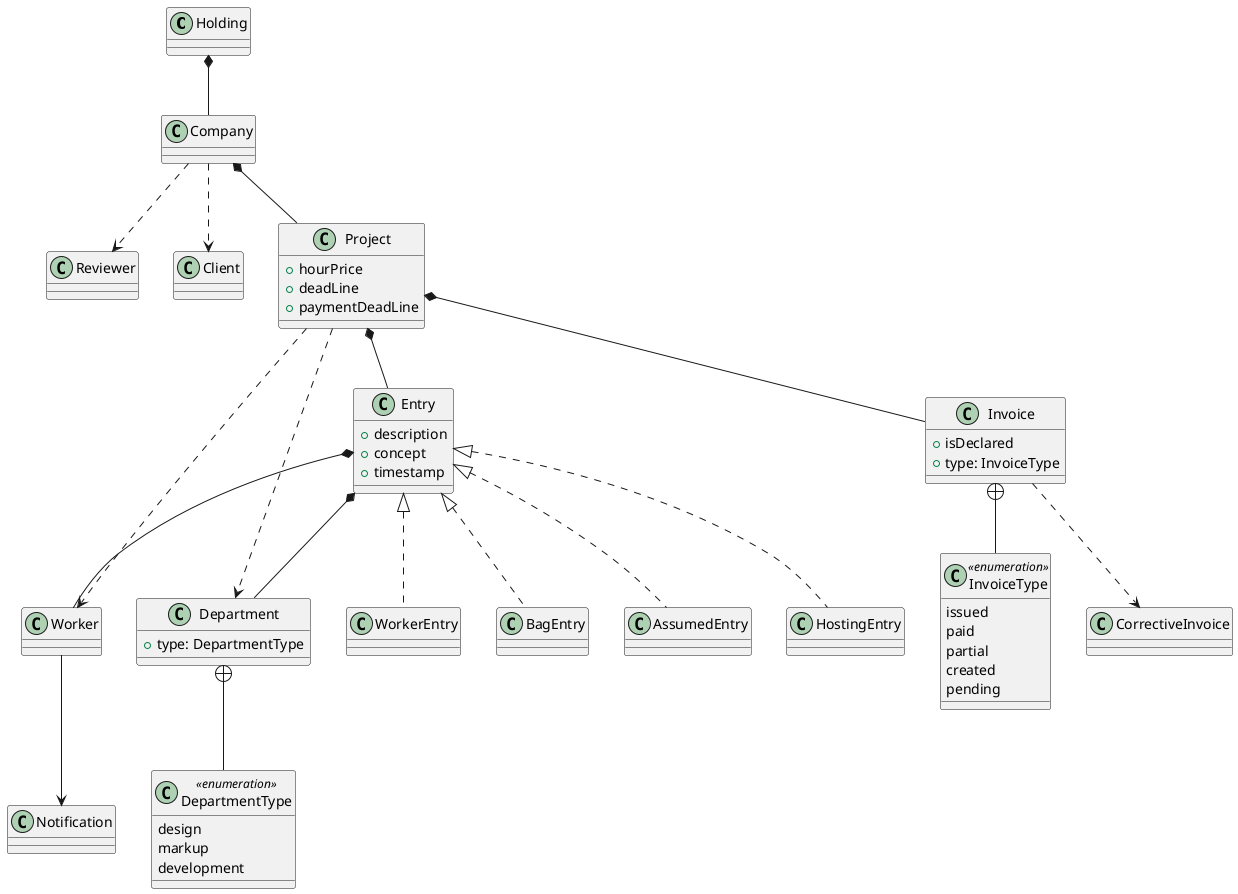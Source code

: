 @startuml
  class Holding
  class Worker
  class Reviewer
  class Client
  class Company
  class Notification
  class Project {
    + hourPrice
    + deadLine
    + paymentDeadLine
  }
  class Department {
    + type: DepartmentType
  }
  class DepartmentType << enumeration >> {
    design
    markup
    development
  }

  class Entry {
    + description
    + concept
    + timestamp
  }
  class WorkerEntry implements Entry
  class BagEntry implements Entry
  class AssumedEntry implements Entry
  class HostingEntry implements Entry
  class Invoice {
    + isDeclared
    + type: InvoiceType
  }
  class InvoiceType << enumeration >> {
    issued
    paid
    partial
    created
    pending
  }
  class CorrectiveInvoice
  
  
  Holding *-- Company
  Company *-- Project
  Company ..> Client
  Company ..> Reviewer
  Project ..> Department
  Project ..> Worker
  Project *-- Entry
  Entry *-- Worker
  Entry *-- Department
  Project *-- Invoice
  Worker --> Notification
  Invoice ..> CorrectiveInvoice
  Invoice +-- InvoiceType
  Department +-- DepartmentType

@enduml